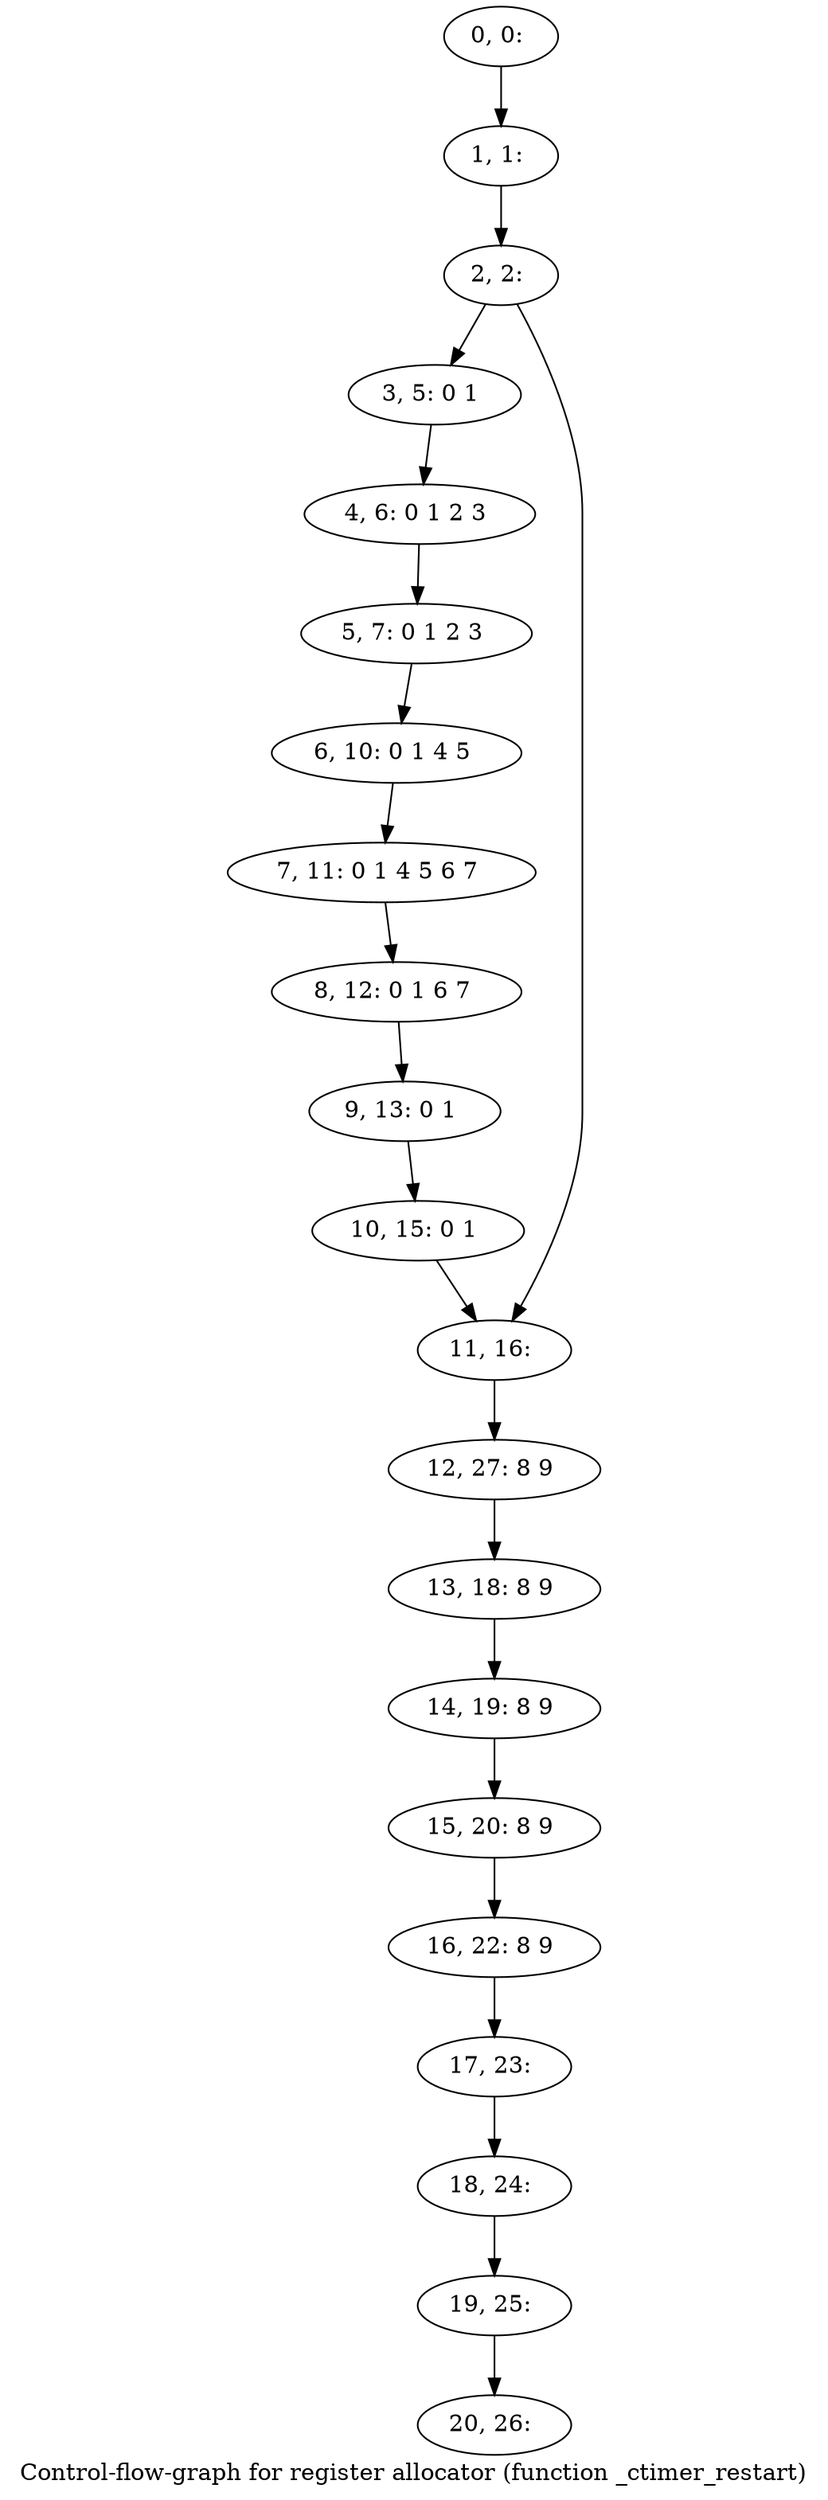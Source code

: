 digraph G {
graph [label="Control-flow-graph for register allocator (function _ctimer_restart)"]
0[label="0, 0: "];
1[label="1, 1: "];
2[label="2, 2: "];
3[label="3, 5: 0 1 "];
4[label="4, 6: 0 1 2 3 "];
5[label="5, 7: 0 1 2 3 "];
6[label="6, 10: 0 1 4 5 "];
7[label="7, 11: 0 1 4 5 6 7 "];
8[label="8, 12: 0 1 6 7 "];
9[label="9, 13: 0 1 "];
10[label="10, 15: 0 1 "];
11[label="11, 16: "];
12[label="12, 27: 8 9 "];
13[label="13, 18: 8 9 "];
14[label="14, 19: 8 9 "];
15[label="15, 20: 8 9 "];
16[label="16, 22: 8 9 "];
17[label="17, 23: "];
18[label="18, 24: "];
19[label="19, 25: "];
20[label="20, 26: "];
0->1 ;
1->2 ;
2->3 ;
2->11 ;
3->4 ;
4->5 ;
5->6 ;
6->7 ;
7->8 ;
8->9 ;
9->10 ;
10->11 ;
11->12 ;
12->13 ;
13->14 ;
14->15 ;
15->16 ;
16->17 ;
17->18 ;
18->19 ;
19->20 ;
}
